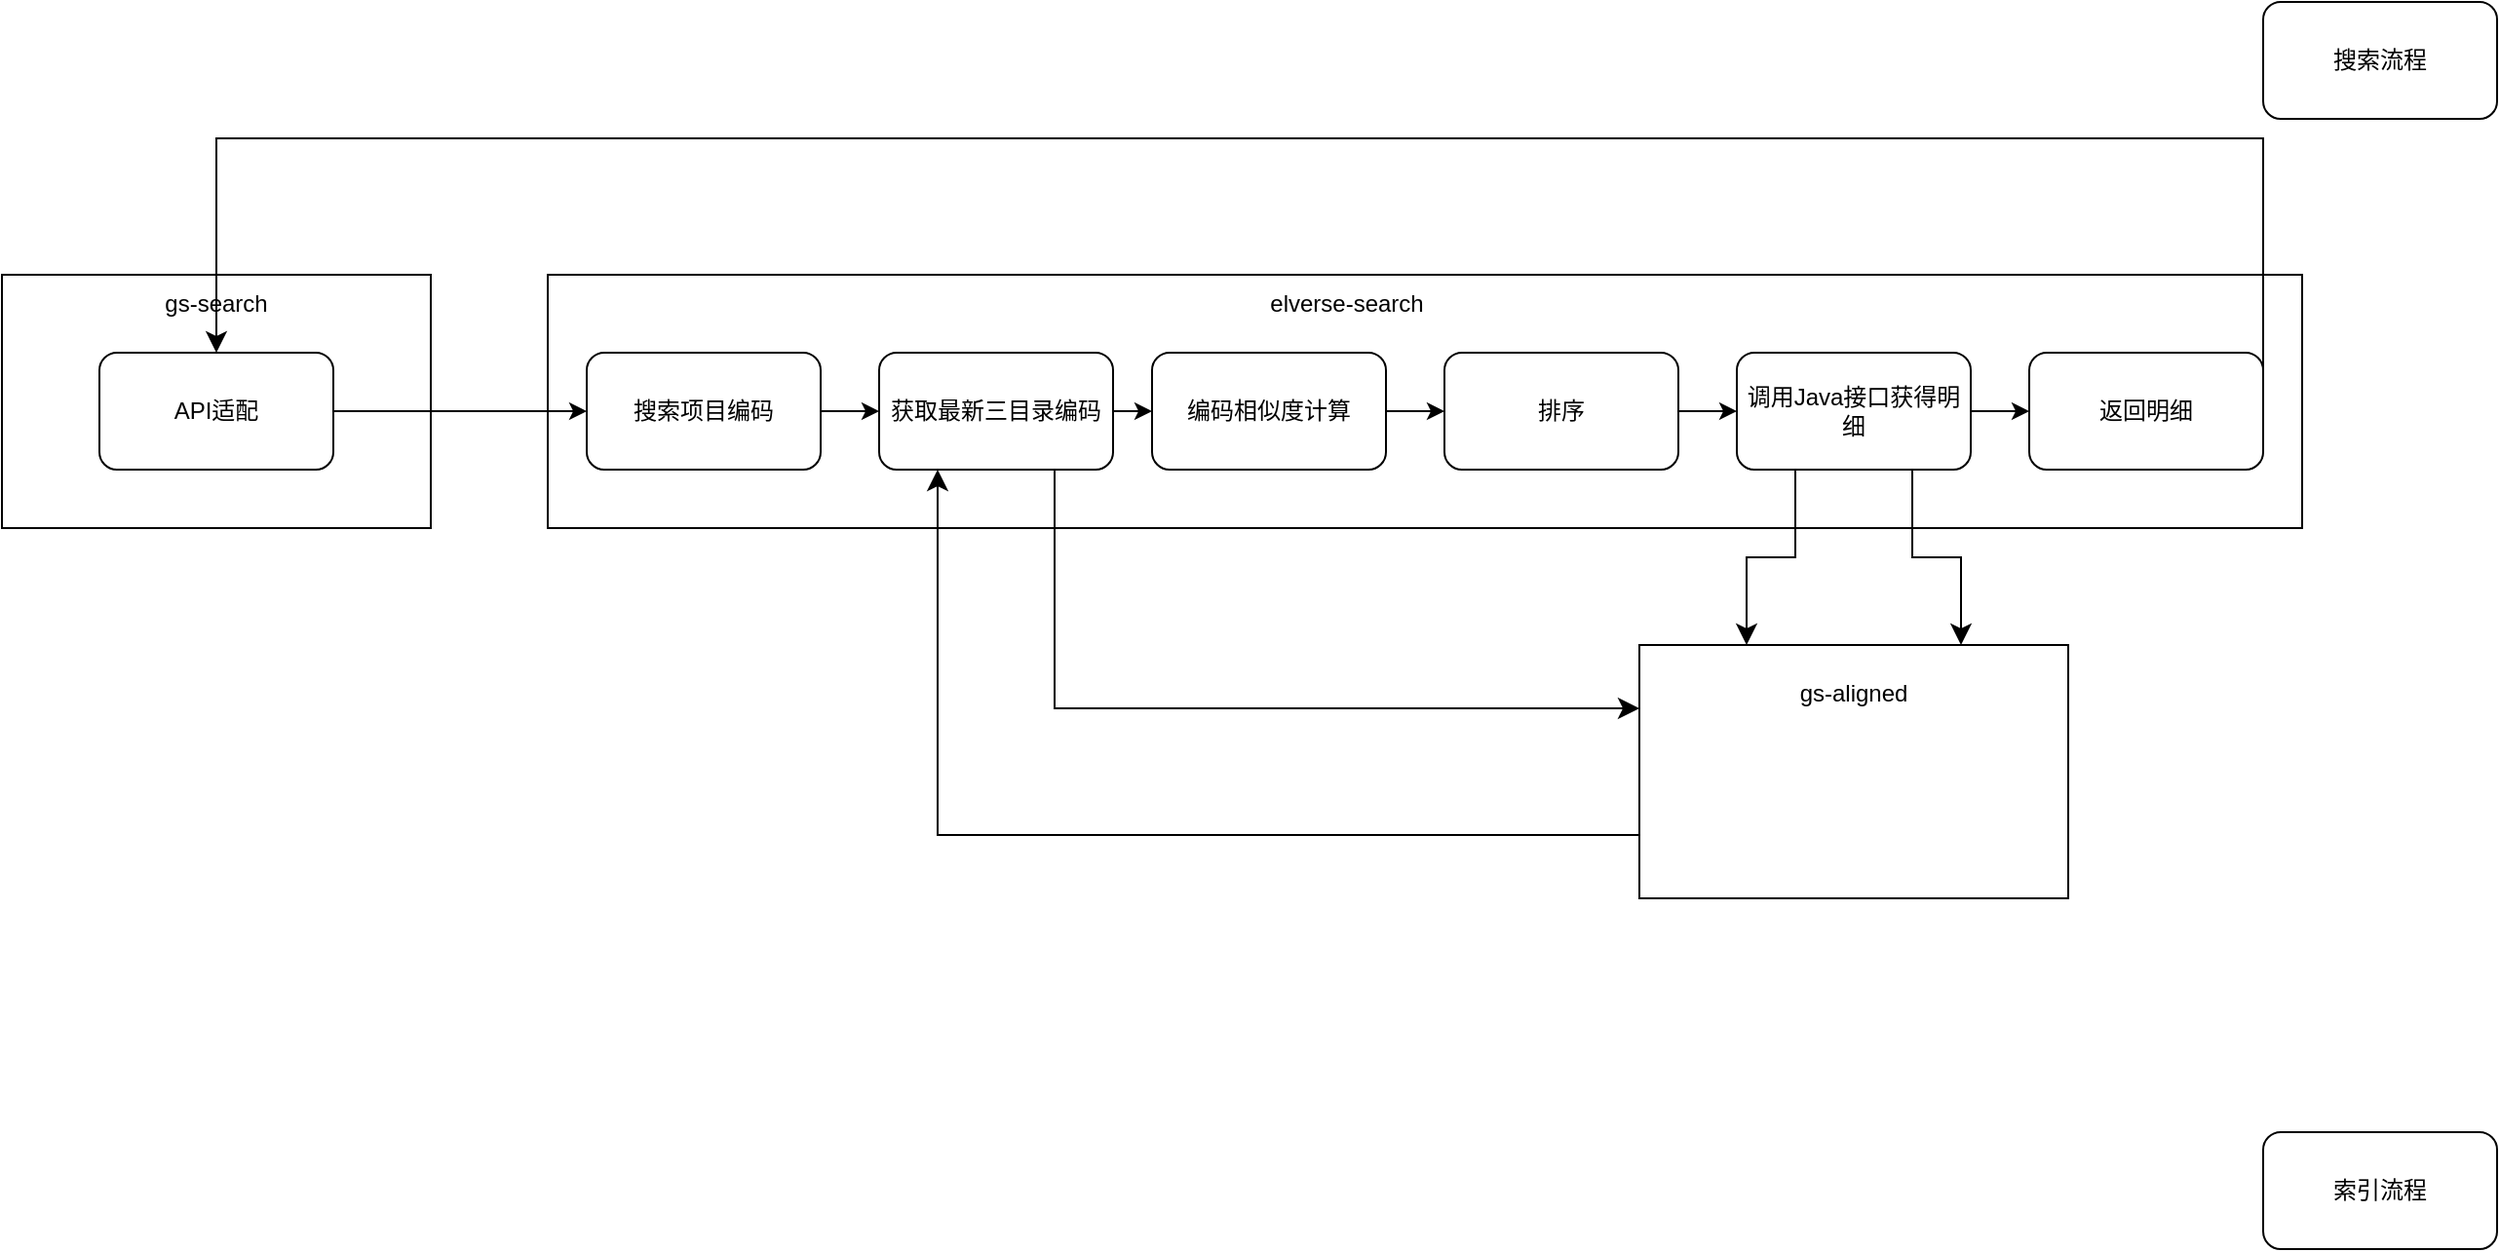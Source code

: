 <mxfile version="21.1.5" type="github">
  <diagram name="第 1 页" id="9VUj5cMb8SGM_6NRE36Y">
    <mxGraphModel dx="2908" dy="1062" grid="1" gridSize="10" guides="1" tooltips="1" connect="1" arrows="1" fold="1" page="1" pageScale="1" pageWidth="850" pageHeight="1100" math="0" shadow="0">
      <root>
        <mxCell id="0" />
        <mxCell id="1" parent="0" />
        <mxCell id="LC19eQBx2RhpJeKuKSME-8" value="" style="rounded=0;whiteSpace=wrap;html=1;" vertex="1" parent="1">
          <mxGeometry x="-170" y="170" width="900" height="130" as="geometry" />
        </mxCell>
        <mxCell id="LC19eQBx2RhpJeKuKSME-9" value="elverse-search" style="text;html=1;strokeColor=none;fillColor=none;align=center;verticalAlign=middle;whiteSpace=wrap;rounded=0;" vertex="1" parent="1">
          <mxGeometry x="185" y="170" width="110" height="30" as="geometry" />
        </mxCell>
        <mxCell id="LC19eQBx2RhpJeKuKSME-3" value="" style="rounded=0;whiteSpace=wrap;html=1;" vertex="1" parent="1">
          <mxGeometry x="-450" y="170" width="220" height="130" as="geometry" />
        </mxCell>
        <mxCell id="LC19eQBx2RhpJeKuKSME-1" value="API适配" style="rounded=1;whiteSpace=wrap;html=1;" vertex="1" parent="1">
          <mxGeometry x="-400" y="210" width="120" height="60" as="geometry" />
        </mxCell>
        <mxCell id="LC19eQBx2RhpJeKuKSME-2" value="搜索项目编码" style="rounded=1;whiteSpace=wrap;html=1;" vertex="1" parent="1">
          <mxGeometry x="-150" y="210" width="120" height="60" as="geometry" />
        </mxCell>
        <mxCell id="LC19eQBx2RhpJeKuKSME-4" value="gs-search" style="text;html=1;strokeColor=none;fillColor=none;align=center;verticalAlign=middle;whiteSpace=wrap;rounded=0;" vertex="1" parent="1">
          <mxGeometry x="-370" y="170" width="60" height="30" as="geometry" />
        </mxCell>
        <mxCell id="LC19eQBx2RhpJeKuKSME-10" value="编码相似度计算" style="rounded=1;whiteSpace=wrap;html=1;" vertex="1" parent="1">
          <mxGeometry x="140" y="210" width="120" height="60" as="geometry" />
        </mxCell>
        <mxCell id="LC19eQBx2RhpJeKuKSME-11" value="排序" style="rounded=1;whiteSpace=wrap;html=1;" vertex="1" parent="1">
          <mxGeometry x="290" y="210" width="120" height="60" as="geometry" />
        </mxCell>
        <mxCell id="LC19eQBx2RhpJeKuKSME-12" value="调用Java接口获得明细" style="rounded=1;whiteSpace=wrap;html=1;" vertex="1" parent="1">
          <mxGeometry x="440" y="210" width="120" height="60" as="geometry" />
        </mxCell>
        <mxCell id="LC19eQBx2RhpJeKuKSME-13" value="返回明细" style="rounded=1;whiteSpace=wrap;html=1;" vertex="1" parent="1">
          <mxGeometry x="590" y="210" width="120" height="60" as="geometry" />
        </mxCell>
        <mxCell id="LC19eQBx2RhpJeKuKSME-14" value="" style="endArrow=classic;html=1;rounded=0;exitX=1;exitY=0.5;exitDx=0;exitDy=0;entryX=0;entryY=0.5;entryDx=0;entryDy=0;" edge="1" parent="1" source="LC19eQBx2RhpJeKuKSME-1" target="LC19eQBx2RhpJeKuKSME-2">
          <mxGeometry width="50" height="50" relative="1" as="geometry">
            <mxPoint x="400" y="570" as="sourcePoint" />
            <mxPoint x="450" y="520" as="targetPoint" />
          </mxGeometry>
        </mxCell>
        <mxCell id="LC19eQBx2RhpJeKuKSME-15" value="" style="endArrow=classic;html=1;rounded=0;entryX=0;entryY=0.5;entryDx=0;entryDy=0;" edge="1" parent="1" source="LC19eQBx2RhpJeKuKSME-2" target="LC19eQBx2RhpJeKuKSME-28">
          <mxGeometry width="50" height="50" relative="1" as="geometry">
            <mxPoint x="-270" y="250" as="sourcePoint" />
            <mxPoint x="-10" y="410" as="targetPoint" />
          </mxGeometry>
        </mxCell>
        <mxCell id="LC19eQBx2RhpJeKuKSME-16" value="" style="endArrow=classic;html=1;rounded=0;entryX=0;entryY=0.5;entryDx=0;entryDy=0;" edge="1" parent="1" source="LC19eQBx2RhpJeKuKSME-10" target="LC19eQBx2RhpJeKuKSME-11">
          <mxGeometry width="50" height="50" relative="1" as="geometry">
            <mxPoint x="120" y="250" as="sourcePoint" />
            <mxPoint x="150" y="250" as="targetPoint" />
          </mxGeometry>
        </mxCell>
        <mxCell id="LC19eQBx2RhpJeKuKSME-17" value="" style="endArrow=classic;html=1;rounded=0;entryX=0;entryY=0.5;entryDx=0;entryDy=0;exitX=1;exitY=0.5;exitDx=0;exitDy=0;" edge="1" parent="1" source="LC19eQBx2RhpJeKuKSME-11" target="LC19eQBx2RhpJeKuKSME-12">
          <mxGeometry width="50" height="50" relative="1" as="geometry">
            <mxPoint x="130" y="260" as="sourcePoint" />
            <mxPoint x="160" y="260" as="targetPoint" />
          </mxGeometry>
        </mxCell>
        <mxCell id="LC19eQBx2RhpJeKuKSME-18" value="" style="endArrow=classic;html=1;rounded=0;entryX=0;entryY=0.5;entryDx=0;entryDy=0;exitX=1;exitY=0.5;exitDx=0;exitDy=0;" edge="1" parent="1" source="LC19eQBx2RhpJeKuKSME-12" target="LC19eQBx2RhpJeKuKSME-13">
          <mxGeometry width="50" height="50" relative="1" as="geometry">
            <mxPoint x="140" y="270" as="sourcePoint" />
            <mxPoint x="170" y="270" as="targetPoint" />
          </mxGeometry>
        </mxCell>
        <mxCell id="LC19eQBx2RhpJeKuKSME-19" value="" style="edgeStyle=elbowEdgeStyle;elbow=vertical;endArrow=classic;html=1;curved=0;rounded=0;endSize=8;startSize=8;exitX=1;exitY=0.5;exitDx=0;exitDy=0;entryX=0.5;entryY=0;entryDx=0;entryDy=0;" edge="1" parent="1" source="LC19eQBx2RhpJeKuKSME-13" target="LC19eQBx2RhpJeKuKSME-1">
          <mxGeometry width="50" height="50" relative="1" as="geometry">
            <mxPoint x="400" y="570" as="sourcePoint" />
            <mxPoint x="450" y="520" as="targetPoint" />
            <Array as="points">
              <mxPoint x="590" y="100" />
              <mxPoint x="630" y="150" />
              <mxPoint x="130" y="80" />
            </Array>
          </mxGeometry>
        </mxCell>
        <mxCell id="LC19eQBx2RhpJeKuKSME-20" value="" style="rounded=0;whiteSpace=wrap;html=1;" vertex="1" parent="1">
          <mxGeometry x="390" y="360" width="220" height="130" as="geometry" />
        </mxCell>
        <mxCell id="LC19eQBx2RhpJeKuKSME-21" value="gs-aligned" style="text;html=1;strokeColor=none;fillColor=none;align=center;verticalAlign=middle;whiteSpace=wrap;rounded=0;" vertex="1" parent="1">
          <mxGeometry x="470" y="370" width="60" height="30" as="geometry" />
        </mxCell>
        <mxCell id="LC19eQBx2RhpJeKuKSME-24" value="" style="edgeStyle=elbowEdgeStyle;elbow=vertical;endArrow=classic;html=1;curved=0;rounded=0;endSize=8;startSize=8;exitX=0.25;exitY=1;exitDx=0;exitDy=0;entryX=0.25;entryY=0;entryDx=0;entryDy=0;" edge="1" parent="1" source="LC19eQBx2RhpJeKuKSME-12" target="LC19eQBx2RhpJeKuKSME-20">
          <mxGeometry width="50" height="50" relative="1" as="geometry">
            <mxPoint x="510" y="570" as="sourcePoint" />
            <mxPoint x="560" y="520" as="targetPoint" />
          </mxGeometry>
        </mxCell>
        <mxCell id="LC19eQBx2RhpJeKuKSME-25" value="" style="edgeStyle=elbowEdgeStyle;elbow=vertical;endArrow=classic;html=1;curved=0;rounded=0;endSize=8;startSize=8;exitX=0.75;exitY=1;exitDx=0;exitDy=0;entryX=0.75;entryY=0;entryDx=0;entryDy=0;" edge="1" parent="1" source="LC19eQBx2RhpJeKuKSME-12" target="LC19eQBx2RhpJeKuKSME-20">
          <mxGeometry width="50" height="50" relative="1" as="geometry">
            <mxPoint x="480" y="280" as="sourcePoint" />
            <mxPoint x="455" y="370" as="targetPoint" />
          </mxGeometry>
        </mxCell>
        <mxCell id="LC19eQBx2RhpJeKuKSME-26" value="搜索流程" style="rounded=1;whiteSpace=wrap;html=1;" vertex="1" parent="1">
          <mxGeometry x="710" y="30" width="120" height="60" as="geometry" />
        </mxCell>
        <mxCell id="LC19eQBx2RhpJeKuKSME-27" value="索引流程" style="rounded=1;whiteSpace=wrap;html=1;" vertex="1" parent="1">
          <mxGeometry x="710" y="610" width="120" height="60" as="geometry" />
        </mxCell>
        <mxCell id="LC19eQBx2RhpJeKuKSME-28" value="获取最新三目录编码" style="rounded=1;whiteSpace=wrap;html=1;" vertex="1" parent="1">
          <mxGeometry y="210" width="120" height="60" as="geometry" />
        </mxCell>
        <mxCell id="LC19eQBx2RhpJeKuKSME-29" value="" style="endArrow=classic;html=1;rounded=0;entryX=0;entryY=0.5;entryDx=0;entryDy=0;exitX=1;exitY=0.5;exitDx=0;exitDy=0;" edge="1" parent="1" source="LC19eQBx2RhpJeKuKSME-28" target="LC19eQBx2RhpJeKuKSME-10">
          <mxGeometry width="50" height="50" relative="1" as="geometry">
            <mxPoint x="-20" y="250" as="sourcePoint" />
            <mxPoint x="10" y="250" as="targetPoint" />
          </mxGeometry>
        </mxCell>
        <mxCell id="LC19eQBx2RhpJeKuKSME-31" value="" style="edgeStyle=segmentEdgeStyle;endArrow=classic;html=1;curved=0;rounded=0;endSize=8;startSize=8;exitX=0.75;exitY=1;exitDx=0;exitDy=0;entryX=0;entryY=0.25;entryDx=0;entryDy=0;" edge="1" parent="1" source="LC19eQBx2RhpJeKuKSME-28" target="LC19eQBx2RhpJeKuKSME-20">
          <mxGeometry width="50" height="50" relative="1" as="geometry">
            <mxPoint x="400" y="560" as="sourcePoint" />
            <mxPoint x="450" y="510" as="targetPoint" />
            <Array as="points">
              <mxPoint x="90" y="393" />
            </Array>
          </mxGeometry>
        </mxCell>
        <mxCell id="LC19eQBx2RhpJeKuKSME-32" value="" style="edgeStyle=segmentEdgeStyle;endArrow=classic;html=1;curved=0;rounded=0;endSize=8;startSize=8;exitX=0;exitY=0.75;exitDx=0;exitDy=0;entryX=0.25;entryY=1;entryDx=0;entryDy=0;" edge="1" parent="1" source="LC19eQBx2RhpJeKuKSME-20" target="LC19eQBx2RhpJeKuKSME-28">
          <mxGeometry width="50" height="50" relative="1" as="geometry">
            <mxPoint x="100" y="280" as="sourcePoint" />
            <mxPoint x="400" y="403" as="targetPoint" />
            <Array as="points">
              <mxPoint x="30" y="458" />
            </Array>
          </mxGeometry>
        </mxCell>
      </root>
    </mxGraphModel>
  </diagram>
</mxfile>

